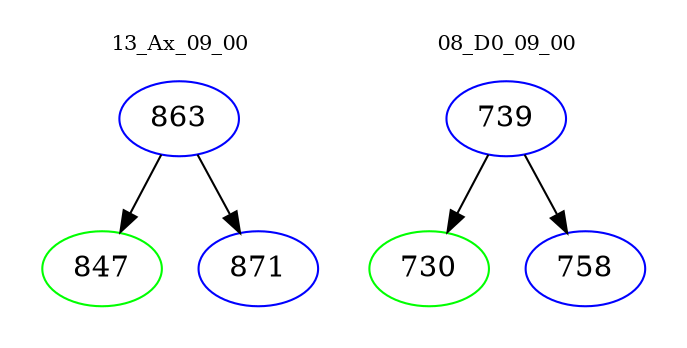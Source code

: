 digraph{
subgraph cluster_0 {
color = white
label = "13_Ax_09_00";
fontsize=10;
T0_863 [label="863", color="blue"]
T0_863 -> T0_847 [color="black"]
T0_847 [label="847", color="green"]
T0_863 -> T0_871 [color="black"]
T0_871 [label="871", color="blue"]
}
subgraph cluster_1 {
color = white
label = "08_D0_09_00";
fontsize=10;
T1_739 [label="739", color="blue"]
T1_739 -> T1_730 [color="black"]
T1_730 [label="730", color="green"]
T1_739 -> T1_758 [color="black"]
T1_758 [label="758", color="blue"]
}
}
